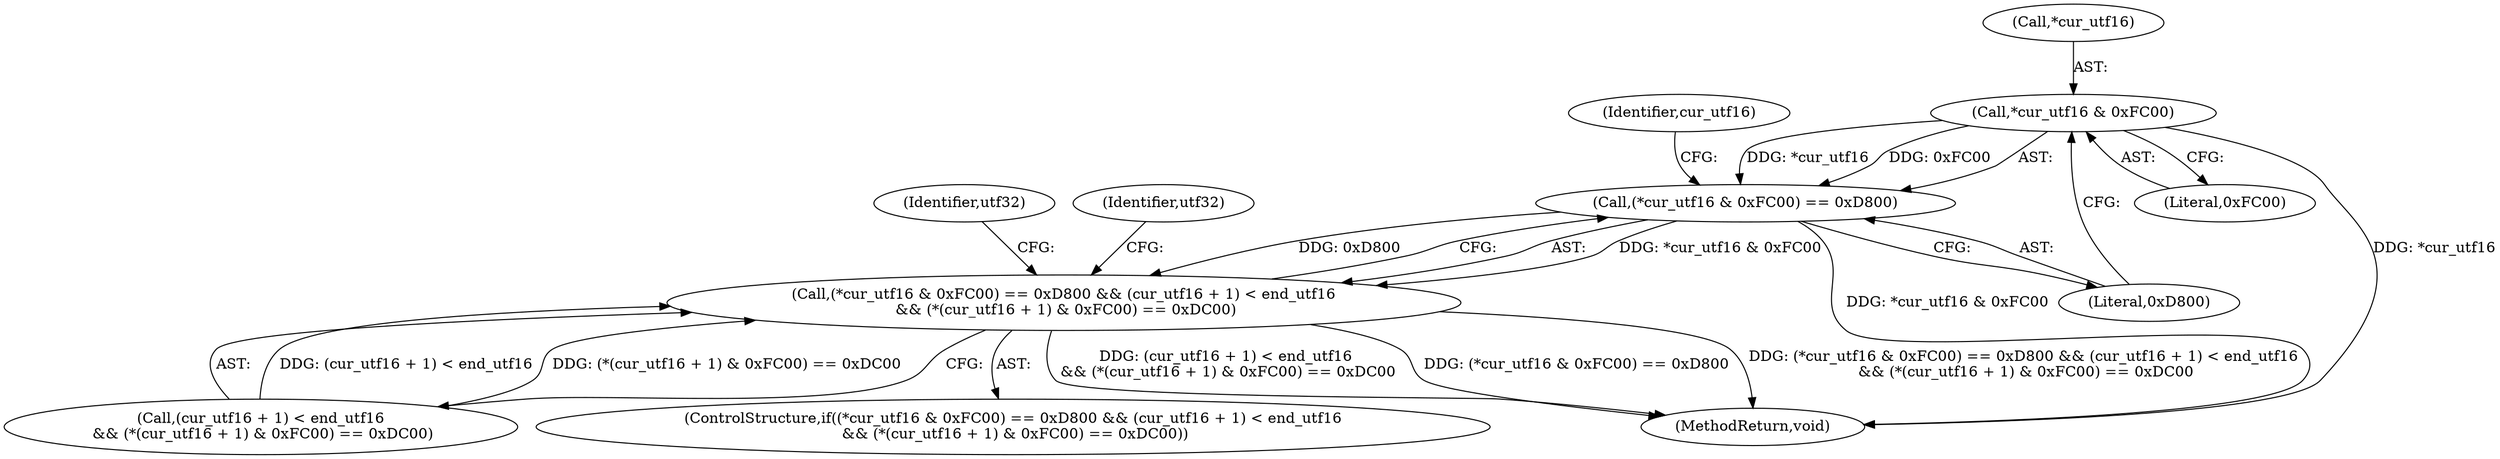 digraph "0_Android_ecf5fd58a8f50362ce9e8d4245a33d56f29f142b_1@pointer" {
"1000142" [label="(Call,*cur_utf16 & 0xFC00)"];
"1000141" [label="(Call,(*cur_utf16 & 0xFC00) == 0xD800)"];
"1000140" [label="(Call,(*cur_utf16 & 0xFC00) == 0xD800 && (cur_utf16 + 1) < end_utf16\n && (*(cur_utf16 + 1) & 0xFC00) == 0xDC00)"];
"1000224" [label="(MethodReturn,void)"];
"1000150" [label="(Identifier,cur_utf16)"];
"1000141" [label="(Call,(*cur_utf16 & 0xFC00) == 0xD800)"];
"1000145" [label="(Literal,0xFC00)"];
"1000147" [label="(Call,(cur_utf16 + 1) < end_utf16\n && (*(cur_utf16 + 1) & 0xFC00) == 0xDC00)"];
"1000146" [label="(Literal,0xD800)"];
"1000143" [label="(Call,*cur_utf16)"];
"1000140" [label="(Call,(*cur_utf16 & 0xFC00) == 0xD800 && (cur_utf16 + 1) < end_utf16\n && (*(cur_utf16 + 1) & 0xFC00) == 0xDC00)"];
"1000184" [label="(Identifier,utf32)"];
"1000142" [label="(Call,*cur_utf16 & 0xFC00)"];
"1000139" [label="(ControlStructure,if((*cur_utf16 & 0xFC00) == 0xD800 && (cur_utf16 + 1) < end_utf16\n && (*(cur_utf16 + 1) & 0xFC00) == 0xDC00))"];
"1000163" [label="(Identifier,utf32)"];
"1000142" -> "1000141"  [label="AST: "];
"1000142" -> "1000145"  [label="CFG: "];
"1000143" -> "1000142"  [label="AST: "];
"1000145" -> "1000142"  [label="AST: "];
"1000146" -> "1000142"  [label="CFG: "];
"1000142" -> "1000224"  [label="DDG: *cur_utf16"];
"1000142" -> "1000141"  [label="DDG: *cur_utf16"];
"1000142" -> "1000141"  [label="DDG: 0xFC00"];
"1000141" -> "1000140"  [label="AST: "];
"1000141" -> "1000146"  [label="CFG: "];
"1000146" -> "1000141"  [label="AST: "];
"1000150" -> "1000141"  [label="CFG: "];
"1000140" -> "1000141"  [label="CFG: "];
"1000141" -> "1000224"  [label="DDG: *cur_utf16 & 0xFC00"];
"1000141" -> "1000140"  [label="DDG: *cur_utf16 & 0xFC00"];
"1000141" -> "1000140"  [label="DDG: 0xD800"];
"1000140" -> "1000139"  [label="AST: "];
"1000140" -> "1000147"  [label="CFG: "];
"1000147" -> "1000140"  [label="AST: "];
"1000163" -> "1000140"  [label="CFG: "];
"1000184" -> "1000140"  [label="CFG: "];
"1000140" -> "1000224"  [label="DDG: (*cur_utf16 & 0xFC00) == 0xD800"];
"1000140" -> "1000224"  [label="DDG: (*cur_utf16 & 0xFC00) == 0xD800 && (cur_utf16 + 1) < end_utf16\n && (*(cur_utf16 + 1) & 0xFC00) == 0xDC00"];
"1000140" -> "1000224"  [label="DDG: (cur_utf16 + 1) < end_utf16\n && (*(cur_utf16 + 1) & 0xFC00) == 0xDC00"];
"1000147" -> "1000140"  [label="DDG: (cur_utf16 + 1) < end_utf16"];
"1000147" -> "1000140"  [label="DDG: (*(cur_utf16 + 1) & 0xFC00) == 0xDC00"];
}
